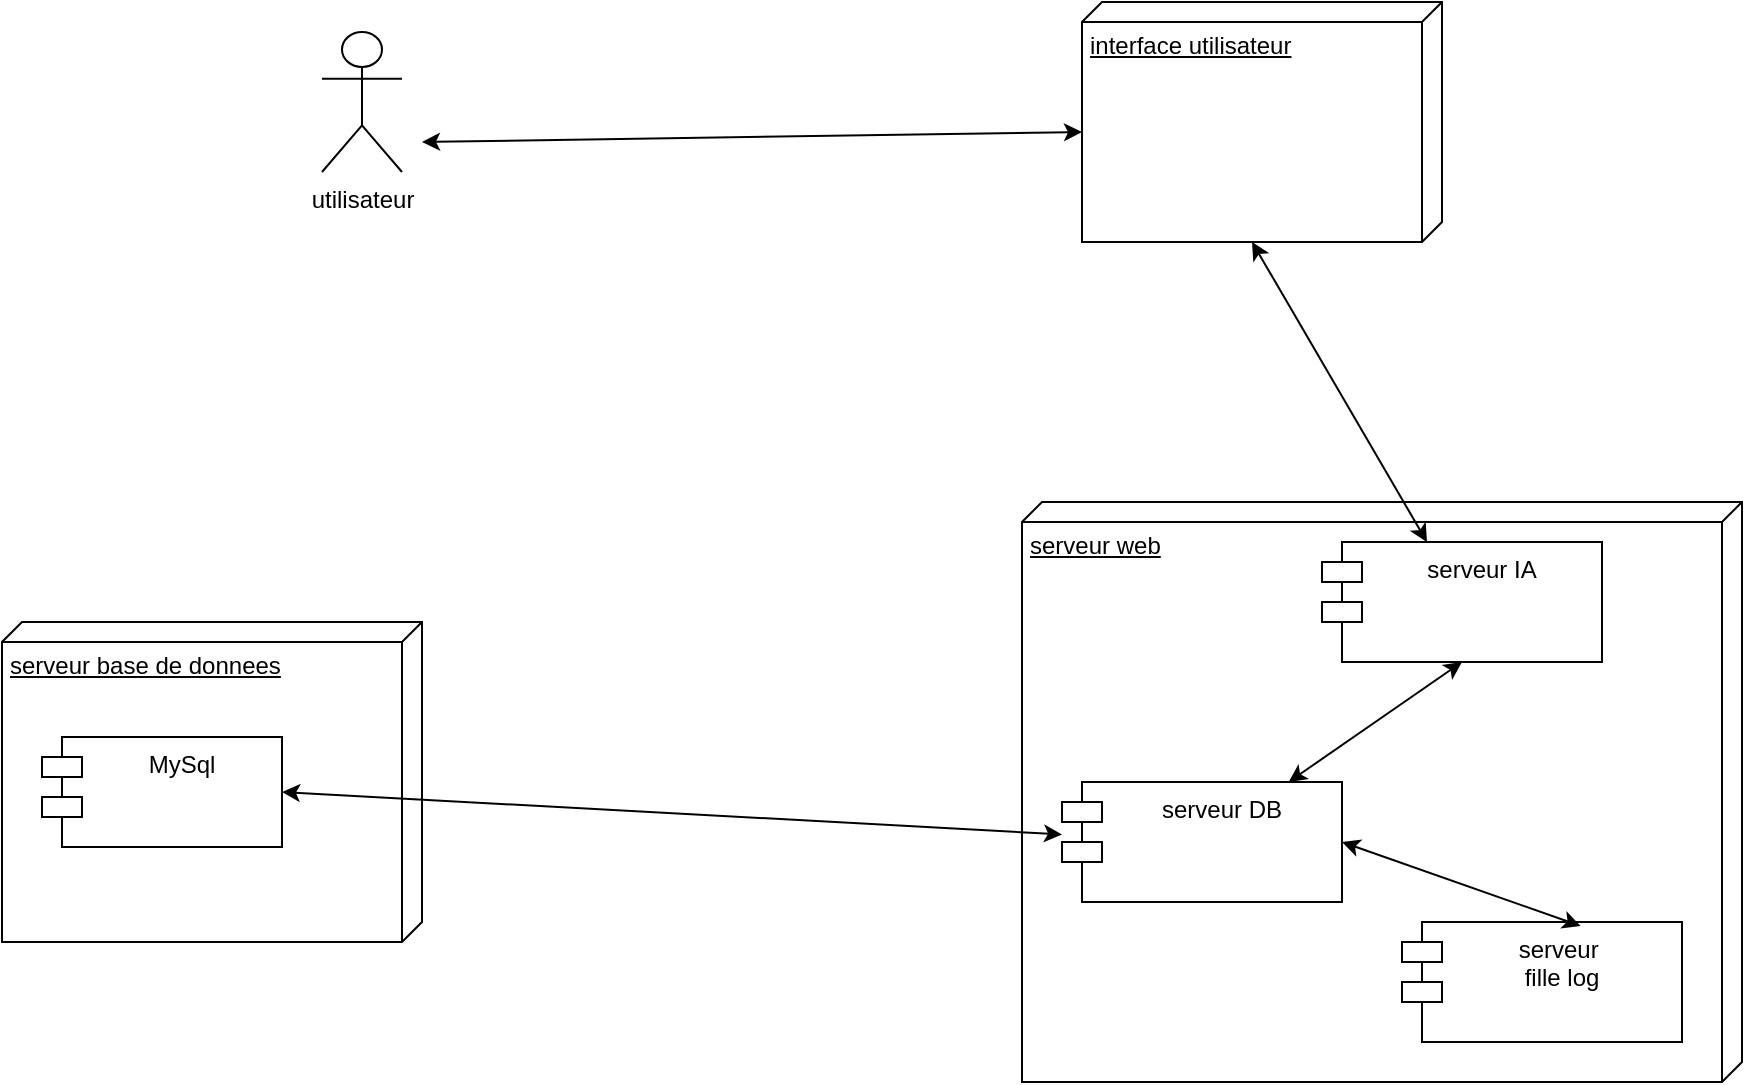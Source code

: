 <mxfile version="20.8.16" type="device"><diagram name="Page-1" id="Yle5Y_zAwRCgiJe9K925"><mxGraphModel dx="1016" dy="598" grid="1" gridSize="10" guides="1" tooltips="1" connect="1" arrows="1" fold="1" page="1" pageScale="1" pageWidth="1100" pageHeight="850" math="0" shadow="0"><root><mxCell id="0"/><mxCell id="1" parent="0"/><mxCell id="j1M-kto-0bDTF-WQolN0-1" value="utilisateur" style="shape=umlActor;verticalLabelPosition=bottom;verticalAlign=top;html=1;outlineConnect=0;" vertex="1" parent="1"><mxGeometry x="190" y="35" width="40" height="70" as="geometry"/></mxCell><mxCell id="j1M-kto-0bDTF-WQolN0-4" value="interface utilisateur" style="verticalAlign=top;align=left;spacingTop=8;spacingLeft=2;spacingRight=12;shape=cube;size=10;direction=south;fontStyle=4;html=1;" vertex="1" parent="1"><mxGeometry x="570" y="20" width="180" height="120" as="geometry"/></mxCell><mxCell id="j1M-kto-0bDTF-WQolN0-5" value="serveur web" style="verticalAlign=top;align=left;spacingTop=8;spacingLeft=2;spacingRight=12;shape=cube;size=10;direction=south;fontStyle=4;html=1;" vertex="1" parent="1"><mxGeometry x="540" y="270" width="360" height="290" as="geometry"/></mxCell><mxCell id="j1M-kto-0bDTF-WQolN0-6" value="serveur base de donnees" style="verticalAlign=top;align=left;spacingTop=8;spacingLeft=2;spacingRight=12;shape=cube;size=10;direction=south;fontStyle=4;html=1;" vertex="1" parent="1"><mxGeometry x="30" y="330" width="210" height="160" as="geometry"/></mxCell><mxCell id="j1M-kto-0bDTF-WQolN0-7" value="serveur IA" style="shape=module;align=left;spacingLeft=20;align=center;verticalAlign=top;" vertex="1" parent="1"><mxGeometry x="690" y="290" width="140" height="60" as="geometry"/></mxCell><mxCell id="j1M-kto-0bDTF-WQolN0-8" value="serveur DB" style="shape=module;align=left;spacingLeft=20;align=center;verticalAlign=top;" vertex="1" parent="1"><mxGeometry x="560" y="410" width="140" height="60" as="geometry"/></mxCell><mxCell id="j1M-kto-0bDTF-WQolN0-9" value="serveur &#10;fille log" style="shape=module;align=left;spacingLeft=20;align=center;verticalAlign=top;" vertex="1" parent="1"><mxGeometry x="730" y="480" width="140" height="60" as="geometry"/></mxCell><mxCell id="j1M-kto-0bDTF-WQolN0-10" value="MySql" style="shape=module;align=left;spacingLeft=20;align=center;verticalAlign=top;" vertex="1" parent="1"><mxGeometry x="50" y="387.5" width="120" height="55" as="geometry"/></mxCell><mxCell id="j1M-kto-0bDTF-WQolN0-11" value="" style="endArrow=classic;startArrow=classic;html=1;rounded=0;entryX=0;entryY=0;entryDx=65;entryDy=180;entryPerimeter=0;" edge="1" parent="1" target="j1M-kto-0bDTF-WQolN0-4"><mxGeometry width="50" height="50" relative="1" as="geometry"><mxPoint x="240" y="90" as="sourcePoint"/><mxPoint x="470" y="240" as="targetPoint"/></mxGeometry></mxCell><mxCell id="j1M-kto-0bDTF-WQolN0-12" value="" style="endArrow=classic;startArrow=classic;html=1;rounded=0;entryX=0;entryY=0;entryDx=120;entryDy=95;entryPerimeter=0;" edge="1" parent="1" source="j1M-kto-0bDTF-WQolN0-7" target="j1M-kto-0bDTF-WQolN0-4"><mxGeometry width="50" height="50" relative="1" as="geometry"><mxPoint x="420" y="290" as="sourcePoint"/><mxPoint x="470" y="240" as="targetPoint"/></mxGeometry></mxCell><mxCell id="j1M-kto-0bDTF-WQolN0-13" value="" style="endArrow=classic;startArrow=classic;html=1;rounded=0;" edge="1" parent="1" source="j1M-kto-0bDTF-WQolN0-8"><mxGeometry width="50" height="50" relative="1" as="geometry"><mxPoint x="720" y="390" as="sourcePoint"/><mxPoint x="760" y="350" as="targetPoint"/></mxGeometry></mxCell><mxCell id="j1M-kto-0bDTF-WQolN0-14" value="" style="endArrow=classic;startArrow=classic;html=1;rounded=0;exitX=1;exitY=0.5;exitDx=0;exitDy=0;entryX=0.638;entryY=0.033;entryDx=0;entryDy=0;entryPerimeter=0;" edge="1" parent="1" source="j1M-kto-0bDTF-WQolN0-8" target="j1M-kto-0bDTF-WQolN0-9"><mxGeometry width="50" height="50" relative="1" as="geometry"><mxPoint x="720" y="450" as="sourcePoint"/><mxPoint x="770" y="400" as="targetPoint"/></mxGeometry></mxCell><mxCell id="j1M-kto-0bDTF-WQolN0-15" value="" style="endArrow=classic;startArrow=classic;html=1;rounded=0;exitX=1;exitY=0.5;exitDx=0;exitDy=0;" edge="1" parent="1" source="j1M-kto-0bDTF-WQolN0-10" target="j1M-kto-0bDTF-WQolN0-8"><mxGeometry width="50" height="50" relative="1" as="geometry"><mxPoint x="420" y="290" as="sourcePoint"/><mxPoint x="470" y="240" as="targetPoint"/></mxGeometry></mxCell></root></mxGraphModel></diagram></mxfile>